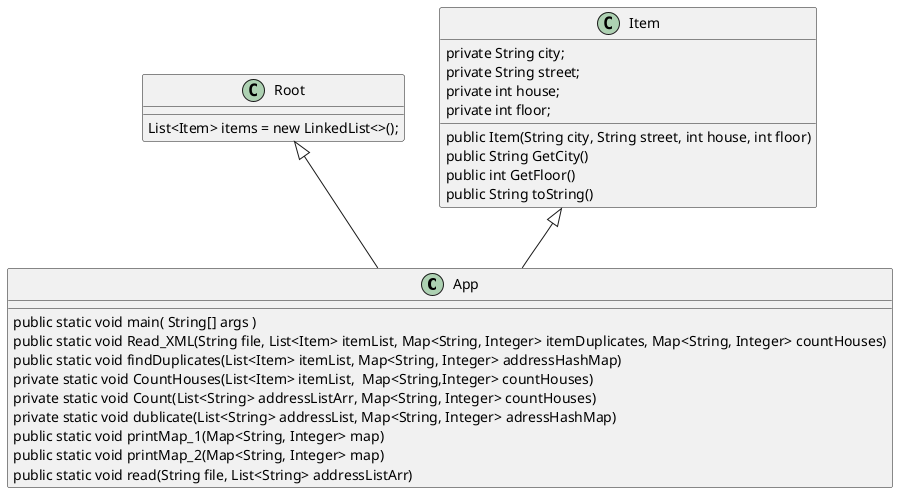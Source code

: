 @startuml uml
class App {
public static void main( String[] args )
public static void Read_XML(String file, List<Item> itemList, Map<String, Integer> itemDuplicates, Map<String, Integer> countHouses)
public static void findDuplicates(List<Item> itemList, Map<String, Integer> addressHashMap)
private static void CountHouses(List<Item> itemList,  Map<String,Integer> countHouses)
 private static void Count(List<String> addressListArr, Map<String, Integer> countHouses)
 private static void dublicate(List<String> addressList, Map<String, Integer> adressHashMap)
 public static void printMap_1(Map<String, Integer> map)
 public static void printMap_2(Map<String, Integer> map)
 public static void read(String file, List<String> addressListArr)

}
class Root{
 List<Item> items = new LinkedList<>();


}
class Item {
    private String city;
    private String street;
    private int house;
    private int floor;
    public Item(String city, String street, int house, int floor) 
    public String GetCity()
    public int GetFloor()
    public String toString() 
}
Item<|--App
Root<|--App
@enduml